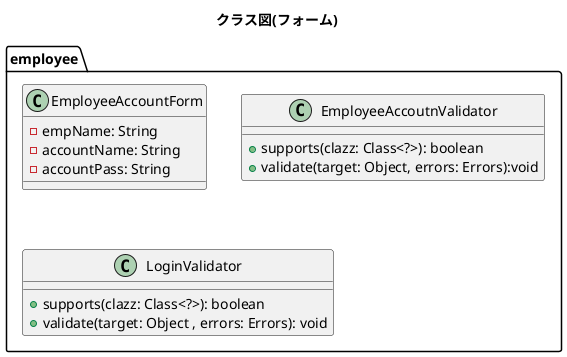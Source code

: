 @startuml
title クラス図(フォーム)

package employee{

    class EmployeeAccountForm{
        - empName: String 
        - accountName: String
        - accountPass: String
    }

    class EmployeeAccoutnValidator{
        +supports(clazz: Class<?>): boolean
        +validate(target: Object, errors: Errors):void
    }

    class LoginValidator{
        +supports(clazz: Class<?>): boolean
        +validate(target: Object , errors: Errors): void
    }
}
@enduml
